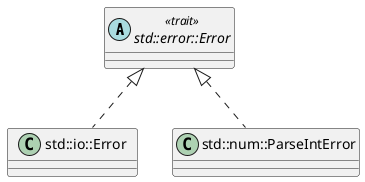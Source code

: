 @startuml

skinparam minClassWidth 130

abstract class "std::error::Error" as Error <<trait>>
class "std::io::Error" as IoError
class "std::num::ParseIntError" as ParseIntError

IoError .up.|> Error
ParseIntError .up.|> Error

@enduml
